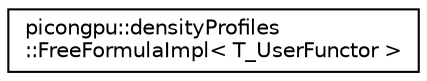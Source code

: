 digraph "Graphical Class Hierarchy"
{
 // LATEX_PDF_SIZE
  edge [fontname="Helvetica",fontsize="10",labelfontname="Helvetica",labelfontsize="10"];
  node [fontname="Helvetica",fontsize="10",shape=record];
  rankdir="LR";
  Node0 [label="picongpu::densityProfiles\l::FreeFormulaImpl\< T_UserFunctor \>",height=0.2,width=0.4,color="black", fillcolor="white", style="filled",URL="$structpicongpu_1_1density_profiles_1_1_free_formula_impl.html",tooltip=" "];
}
